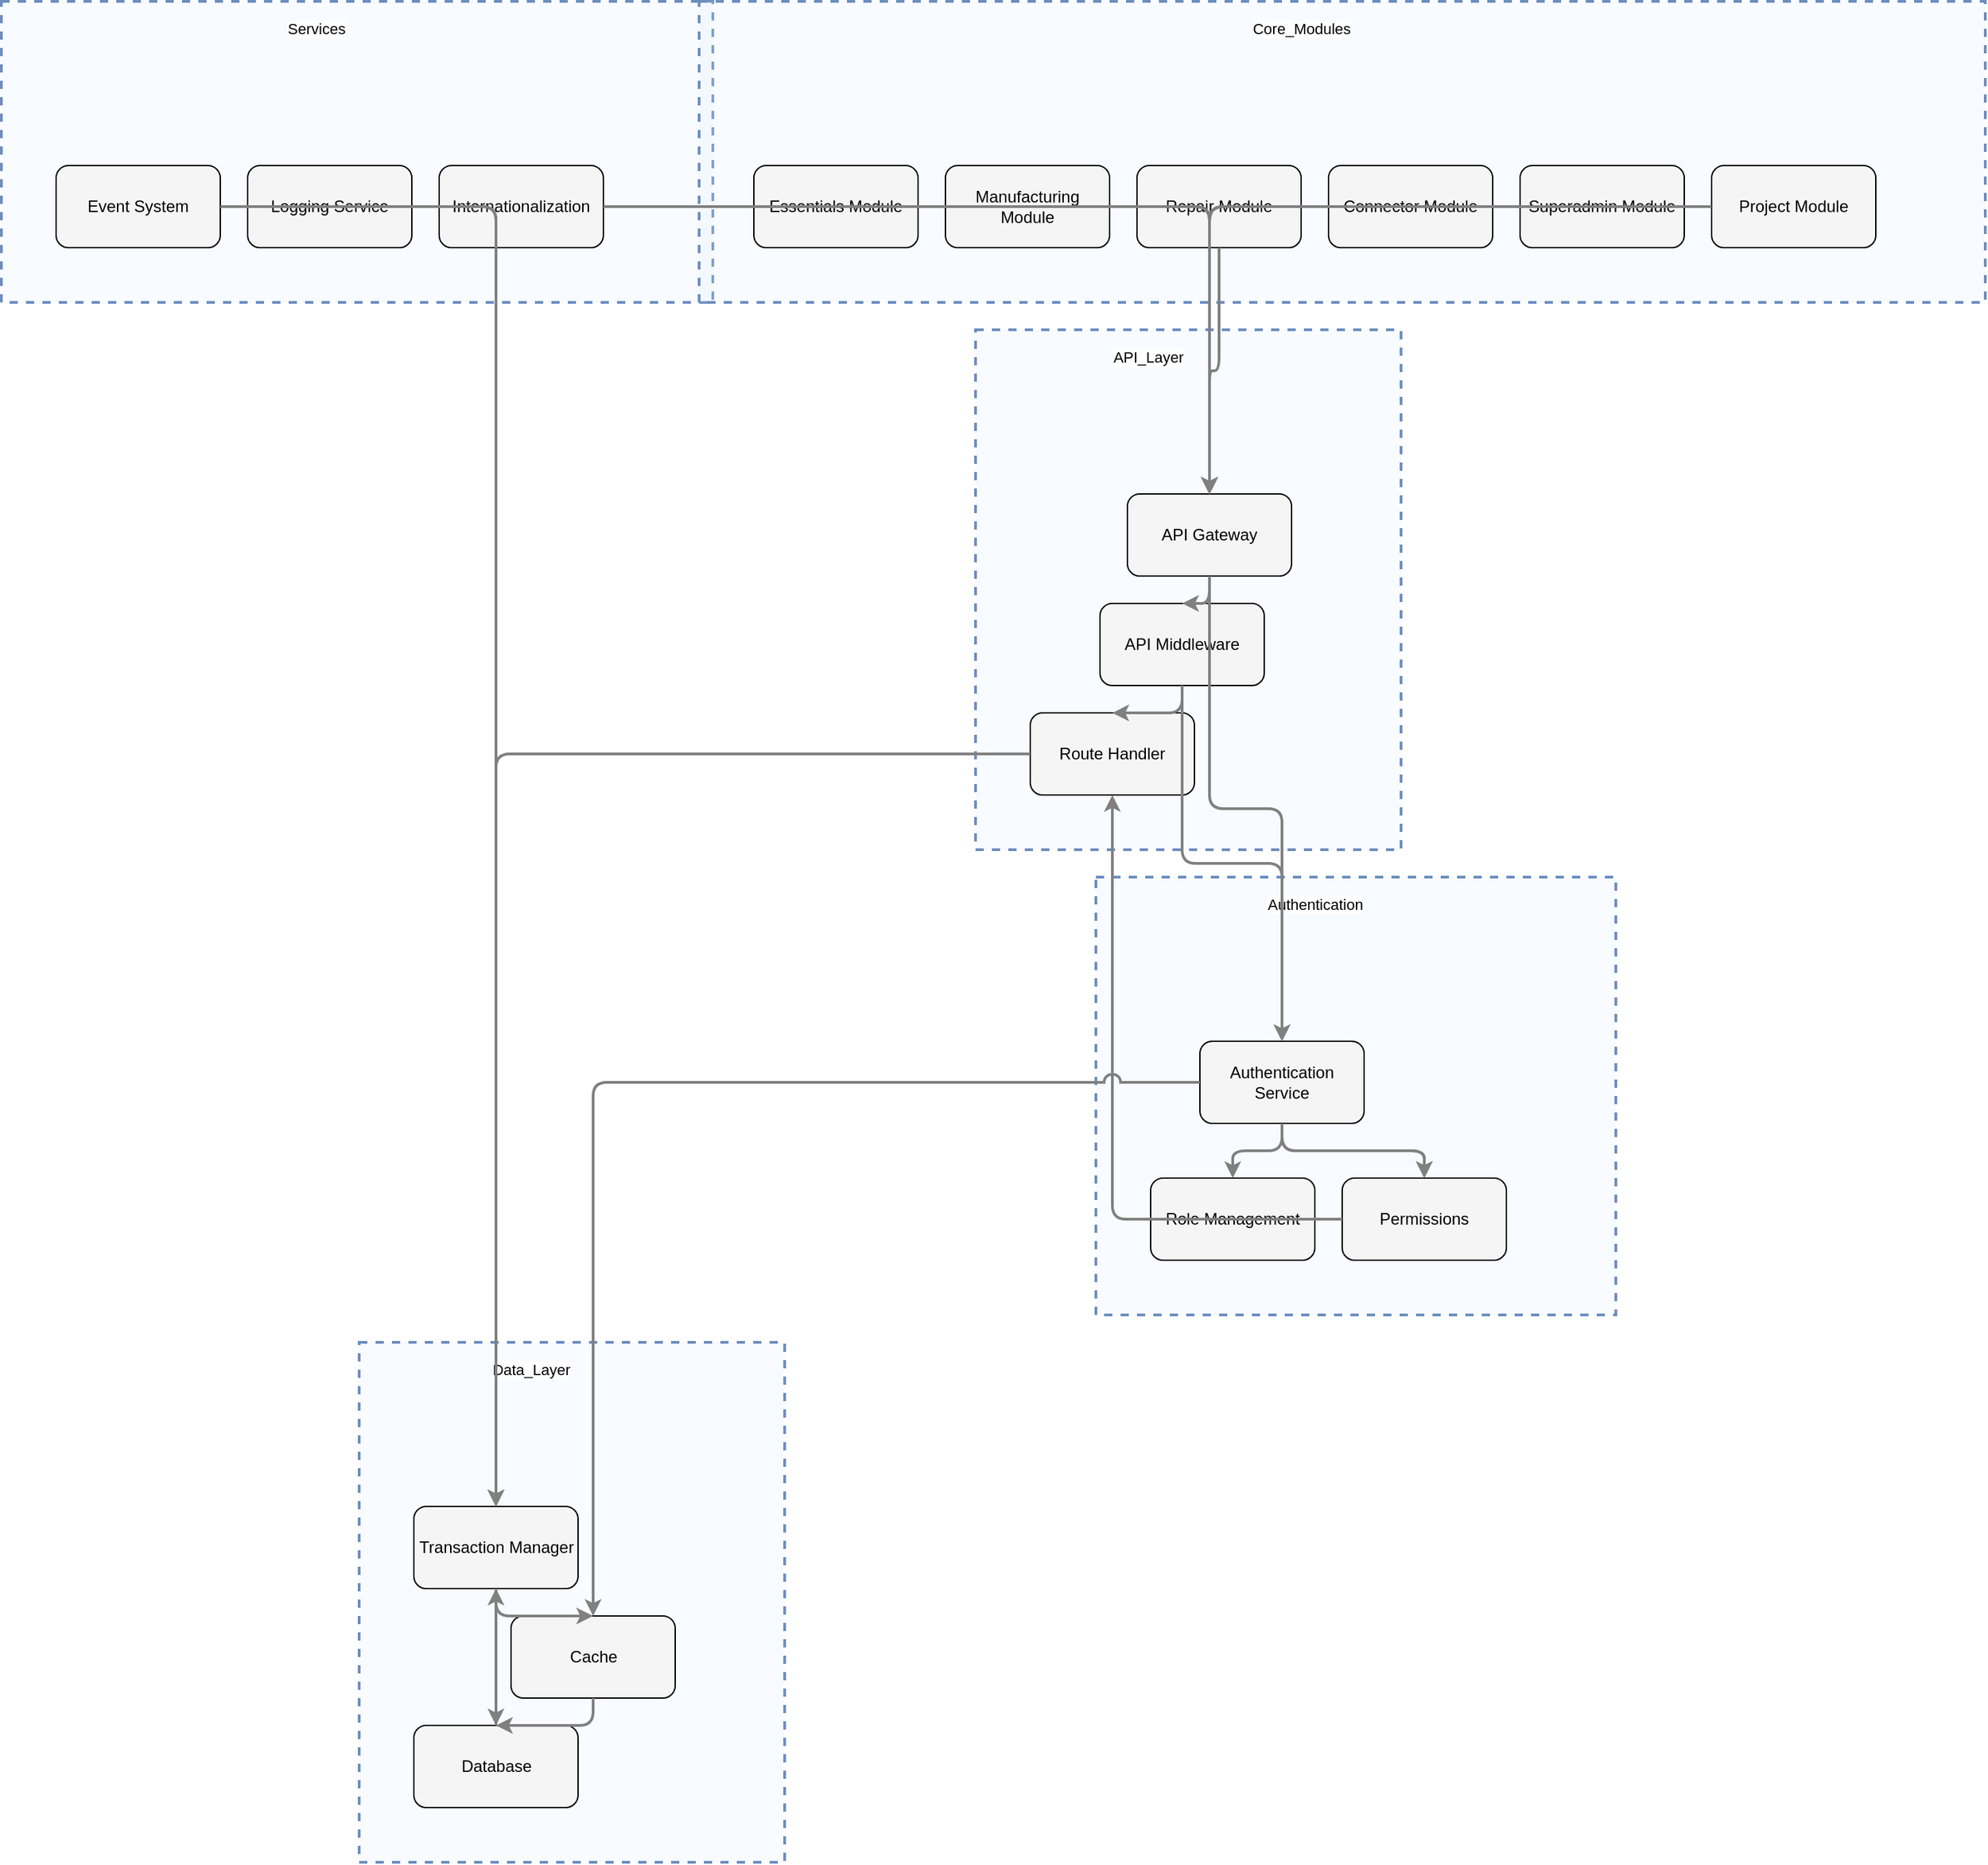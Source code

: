 <?xml version="1.0" encoding="UTF-8"?>
      <mxfile version="14.6.5" type="device">
        <diagram id="codeviz-diagram" name="System Diagram">
          <mxGraphModel dx="1000" dy="1000" grid="1" gridSize="10" guides="1" tooltips="1" connect="1" arrows="1" fold="1" page="1" pageScale="1" pageWidth="1169" pageHeight="827" math="0" shadow="0">
            <root>
              <mxCell id="0"/>
              <mxCell id="1" parent="0"/>
              <mxCell id="Services" value="" style="html=1;whiteSpace=wrap;container=1;fillColor=#dae8fc;strokeColor=#6c8ebf;dashed=1;fillOpacity=20;strokeWidth=2;containerType=none;recursiveResize=0;movable=1;resizable=1;autosize=0;dropTarget=0" vertex="1" parent="1">
                <mxGeometry x="22" y="22" width="520" height="220" as="geometry"/>
              </mxCell>
              <mxCell id="Services_label" value="Services" style="edgeLabel;html=1;align=center;verticalAlign=middle;resizable=0;labelBackgroundColor=white;spacing=5" vertex="1" parent="1">
                <mxGeometry x="30" y="30" width="444" height="24" as="geometry"/>
              </mxCell>
<mxCell id="Data_Layer" value="" style="html=1;whiteSpace=wrap;container=1;fillColor=#dae8fc;strokeColor=#6c8ebf;dashed=1;fillOpacity=20;strokeWidth=2;containerType=none;recursiveResize=0;movable=1;resizable=1;autosize=0;dropTarget=0" vertex="1" parent="1">
                <mxGeometry x="283.5" y="1002" width="311" height="380" as="geometry"/>
              </mxCell>
              <mxCell id="Data_Layer_label" value="Data_Layer" style="edgeLabel;html=1;align=center;verticalAlign=middle;resizable=0;labelBackgroundColor=white;spacing=5" vertex="1" parent="1">
                <mxGeometry x="291.5" y="1010" width="235" height="24" as="geometry"/>
              </mxCell>
<mxCell id="API_Layer" value="" style="html=1;whiteSpace=wrap;container=1;fillColor=#dae8fc;strokeColor=#6c8ebf;dashed=1;fillOpacity=20;strokeWidth=2;containerType=none;recursiveResize=0;movable=1;resizable=1;autosize=0;dropTarget=0" vertex="1" parent="1">
                <mxGeometry x="734" y="262" width="311" height="380" as="geometry"/>
              </mxCell>
              <mxCell id="API_Layer_label" value="API_Layer" style="edgeLabel;html=1;align=center;verticalAlign=middle;resizable=0;labelBackgroundColor=white;spacing=5" vertex="1" parent="1">
                <mxGeometry x="742" y="270" width="235" height="24" as="geometry"/>
              </mxCell>
<mxCell id="Core_Modules" value="" style="html=1;whiteSpace=wrap;container=1;fillColor=#dae8fc;strokeColor=#6c8ebf;dashed=1;fillOpacity=20;strokeWidth=2;containerType=none;recursiveResize=0;movable=1;resizable=1;autosize=0;dropTarget=0" vertex="1" parent="1">
                <mxGeometry x="532" y="22" width="940" height="220" as="geometry"/>
              </mxCell>
              <mxCell id="Core_Modules_label" value="Core_Modules" style="edgeLabel;html=1;align=center;verticalAlign=middle;resizable=0;labelBackgroundColor=white;spacing=5" vertex="1" parent="1">
                <mxGeometry x="540" y="30" width="864" height="24" as="geometry"/>
              </mxCell>
<mxCell id="Authentication" value="" style="html=1;whiteSpace=wrap;container=1;fillColor=#dae8fc;strokeColor=#6c8ebf;dashed=1;fillOpacity=20;strokeWidth=2;containerType=none;recursiveResize=0;movable=1;resizable=1;autosize=0;dropTarget=0" vertex="1" parent="1">
                <mxGeometry x="822" y="662" width="380" height="320" as="geometry"/>
              </mxCell>
              <mxCell id="Authentication_label" value="Authentication" style="edgeLabel;html=1;align=center;verticalAlign=middle;resizable=0;labelBackgroundColor=white;spacing=5" vertex="1" parent="1">
                <mxGeometry x="830" y="670" width="304" height="24" as="geometry"/>
              </mxCell>
              <mxCell id="auth" value="Authentication Service" style="rounded=1;whiteSpace=wrap;html=1;fillColor=#f5f5f5" vertex="1" parent="Authentication">
                    <mxGeometry x="76" y="120" width="120" height="60" as="geometry"/>
                  </mxCell>
<mxCell id="roles" value="Role Management" style="rounded=1;whiteSpace=wrap;html=1;fillColor=#f5f5f5" vertex="1" parent="Authentication">
                    <mxGeometry x="40" y="220" width="120" height="60" as="geometry"/>
                  </mxCell>
<mxCell id="perms" value="Permissions" style="rounded=1;whiteSpace=wrap;html=1;fillColor=#f5f5f5" vertex="1" parent="Authentication">
                    <mxGeometry x="180" y="220" width="120" height="60" as="geometry"/>
                  </mxCell>
<mxCell id="connector" value="Connector Module" style="rounded=1;whiteSpace=wrap;html=1;fillColor=#f5f5f5" vertex="1" parent="Core_Modules">
                    <mxGeometry x="460" y="120" width="120" height="60" as="geometry"/>
                  </mxCell>
<mxCell id="essentials" value="Essentials Module" style="rounded=1;whiteSpace=wrap;html=1;fillColor=#f5f5f5" vertex="1" parent="Core_Modules">
                    <mxGeometry x="40" y="120" width="120" height="60" as="geometry"/>
                  </mxCell>
<mxCell id="manufacturing" value="Manufacturing Module" style="rounded=1;whiteSpace=wrap;html=1;fillColor=#f5f5f5" vertex="1" parent="Core_Modules">
                    <mxGeometry x="180" y="120" width="120" height="60" as="geometry"/>
                  </mxCell>
<mxCell id="project" value="Project Module" style="rounded=1;whiteSpace=wrap;html=1;fillColor=#f5f5f5" vertex="1" parent="Core_Modules">
                    <mxGeometry x="740" y="120" width="120" height="60" as="geometry"/>
                  </mxCell>
<mxCell id="repair" value="Repair Module" style="rounded=1;whiteSpace=wrap;html=1;fillColor=#f5f5f5" vertex="1" parent="Core_Modules">
                    <mxGeometry x="320" y="120" width="120" height="60" as="geometry"/>
                  </mxCell>
<mxCell id="superadmin" value="Superadmin Module" style="rounded=1;whiteSpace=wrap;html=1;fillColor=#f5f5f5" vertex="1" parent="Core_Modules">
                    <mxGeometry x="600" y="120" width="120" height="60" as="geometry"/>
                  </mxCell>
<mxCell id="api" value="API Gateway" style="rounded=1;whiteSpace=wrap;html=1;fillColor=#f5f5f5" vertex="1" parent="API_Layer">
                    <mxGeometry x="111" y="120" width="120" height="60" as="geometry"/>
                  </mxCell>
<mxCell id="middleware" value="API Middleware" style="rounded=1;whiteSpace=wrap;html=1;fillColor=#f5f5f5" vertex="1" parent="API_Layer">
                    <mxGeometry x="91" y="200" width="120" height="60" as="geometry"/>
                  </mxCell>
<mxCell id="routes" value="Route Handler" style="rounded=1;whiteSpace=wrap;html=1;fillColor=#f5f5f5" vertex="1" parent="API_Layer">
                    <mxGeometry x="40" y="280" width="120" height="60" as="geometry"/>
                  </mxCell>
<mxCell id="cache" value="Cache" style="rounded=1;whiteSpace=wrap;html=1;fillColor=#f5f5f5" vertex="1" parent="Data_Layer">
                    <mxGeometry x="111" y="200" width="120" height="60" as="geometry"/>
                  </mxCell>
<mxCell id="db" value="Database" style="rounded=1;whiteSpace=wrap;html=1;fillColor=#f5f5f5" vertex="1" parent="Data_Layer">
                    <mxGeometry x="40" y="280" width="120" height="60" as="geometry"/>
                  </mxCell>
<mxCell id="transactions" value="Transaction Manager" style="rounded=1;whiteSpace=wrap;html=1;fillColor=#f5f5f5" vertex="1" parent="Data_Layer">
                    <mxGeometry x="40" y="120" width="120" height="60" as="geometry"/>
                  </mxCell>
<mxCell id="i18n" value="Internationalization" style="rounded=1;whiteSpace=wrap;html=1;fillColor=#f5f5f5" vertex="1" parent="Services">
                    <mxGeometry x="320" y="120" width="120" height="60" as="geometry"/>
                  </mxCell>
<mxCell id="logging" value="Logging Service" style="rounded=1;whiteSpace=wrap;html=1;fillColor=#f5f5f5" vertex="1" parent="Services">
                    <mxGeometry x="180" y="120" width="120" height="60" as="geometry"/>
                  </mxCell>
<mxCell id="events" value="Event System" style="rounded=1;whiteSpace=wrap;html=1;fillColor=#f5f5f5" vertex="1" parent="Services">
                    <mxGeometry x="40" y="120" width="120" height="60" as="geometry"/>
                  </mxCell>
              <mxCell id="edge-L_auth_roles_0" style="edgeStyle=orthogonalEdgeStyle;rounded=1;orthogonalLoop=1;jettySize=auto;html=1;strokeColor=#808080;strokeWidth=2;jumpStyle=arc;jumpSize=10;spacing=15;labelBackgroundColor=white;labelBorderColor=none" edge="1" parent="1" source="auth" target="roles">
                  <mxGeometry relative="1" as="geometry"/>
                </mxCell>
<mxCell id="edge-L_auth_perms_1" style="edgeStyle=orthogonalEdgeStyle;rounded=1;orthogonalLoop=1;jettySize=auto;html=1;strokeColor=#808080;strokeWidth=2;jumpStyle=arc;jumpSize=10;spacing=15;labelBackgroundColor=white;labelBorderColor=none" edge="1" parent="1" source="auth" target="perms">
                  <mxGeometry relative="1" as="geometry"/>
                </mxCell>
<mxCell id="edge-L_api_middleware_2" style="edgeStyle=orthogonalEdgeStyle;rounded=1;orthogonalLoop=1;jettySize=auto;html=1;strokeColor=#808080;strokeWidth=2;jumpStyle=arc;jumpSize=10;spacing=15;labelBackgroundColor=white;labelBorderColor=none" edge="1" parent="1" source="api" target="middleware">
                  <mxGeometry relative="1" as="geometry"/>
                </mxCell>
<mxCell id="edge-L_middleware_routes_3" style="edgeStyle=orthogonalEdgeStyle;rounded=1;orthogonalLoop=1;jettySize=auto;html=1;strokeColor=#808080;strokeWidth=2;jumpStyle=arc;jumpSize=10;spacing=15;labelBackgroundColor=white;labelBorderColor=none" edge="1" parent="1" source="middleware" target="routes">
                  <mxGeometry relative="1" as="geometry"/>
                </mxCell>
<mxCell id="edge-L_db_transactions_4" style="edgeStyle=orthogonalEdgeStyle;rounded=1;orthogonalLoop=1;jettySize=auto;html=1;strokeColor=#808080;strokeWidth=2;jumpStyle=arc;jumpSize=10;spacing=15;labelBackgroundColor=white;labelBorderColor=none" edge="1" parent="1" source="db" target="transactions">
                  <mxGeometry relative="1" as="geometry"/>
                </mxCell>
<mxCell id="edge-L_cache_db_5" style="edgeStyle=orthogonalEdgeStyle;rounded=1;orthogonalLoop=1;jettySize=auto;html=1;strokeColor=#808080;strokeWidth=2;jumpStyle=arc;jumpSize=10;spacing=15;labelBackgroundColor=white;labelBorderColor=none" edge="1" parent="1" source="cache" target="db">
                  <mxGeometry relative="1" as="geometry"/>
                </mxCell>
<mxCell id="edge-L_connector_api_6" style="edgeStyle=orthogonalEdgeStyle;rounded=1;orthogonalLoop=1;jettySize=auto;html=1;strokeColor=#808080;strokeWidth=2;jumpStyle=arc;jumpSize=10;spacing=15;labelBackgroundColor=white;labelBorderColor=none" edge="1" parent="1" source="connector" target="api">
                  <mxGeometry relative="1" as="geometry"/>
                </mxCell>
<mxCell id="edge-L_essentials_api_7" style="edgeStyle=orthogonalEdgeStyle;rounded=1;orthogonalLoop=1;jettySize=auto;html=1;strokeColor=#808080;strokeWidth=2;jumpStyle=arc;jumpSize=10;spacing=15;labelBackgroundColor=white;labelBorderColor=none" edge="1" parent="1" source="essentials" target="api">
                  <mxGeometry relative="1" as="geometry"/>
                </mxCell>
<mxCell id="edge-L_manufacturing_api_8" style="edgeStyle=orthogonalEdgeStyle;rounded=1;orthogonalLoop=1;jettySize=auto;html=1;strokeColor=#808080;strokeWidth=2;jumpStyle=arc;jumpSize=10;spacing=15;labelBackgroundColor=white;labelBorderColor=none" edge="1" parent="1" source="manufacturing" target="api">
                  <mxGeometry relative="1" as="geometry"/>
                </mxCell>
<mxCell id="edge-L_project_api_9" style="edgeStyle=orthogonalEdgeStyle;rounded=1;orthogonalLoop=1;jettySize=auto;html=1;strokeColor=#808080;strokeWidth=2;jumpStyle=arc;jumpSize=10;spacing=15;labelBackgroundColor=white;labelBorderColor=none" edge="1" parent="1" source="project" target="api">
                  <mxGeometry relative="1" as="geometry"/>
                </mxCell>
<mxCell id="edge-L_repair_api_10" style="edgeStyle=orthogonalEdgeStyle;rounded=1;orthogonalLoop=1;jettySize=auto;html=1;strokeColor=#808080;strokeWidth=2;jumpStyle=arc;jumpSize=10;spacing=15;labelBackgroundColor=white;labelBorderColor=none" edge="1" parent="1" source="repair" target="api">
                  <mxGeometry relative="1" as="geometry"/>
                </mxCell>
<mxCell id="edge-L_superadmin_api_11" style="edgeStyle=orthogonalEdgeStyle;rounded=1;orthogonalLoop=1;jettySize=auto;html=1;strokeColor=#808080;strokeWidth=2;jumpStyle=arc;jumpSize=10;spacing=15;labelBackgroundColor=white;labelBorderColor=none" edge="1" parent="1" source="superadmin" target="api">
                  <mxGeometry relative="1" as="geometry"/>
                </mxCell>
<mxCell id="edge-L_api_auth_12" style="edgeStyle=orthogonalEdgeStyle;rounded=1;orthogonalLoop=1;jettySize=auto;html=1;strokeColor=#808080;strokeWidth=2;jumpStyle=arc;jumpSize=10;spacing=15;labelBackgroundColor=white;labelBorderColor=none" edge="1" parent="1" source="api" target="auth">
                  <mxGeometry relative="1" as="geometry"/>
                </mxCell>
<mxCell id="edge-L_auth_perms_13" style="edgeStyle=orthogonalEdgeStyle;rounded=1;orthogonalLoop=1;jettySize=auto;html=1;strokeColor=#808080;strokeWidth=2;jumpStyle=arc;jumpSize=10;spacing=15;labelBackgroundColor=white;labelBorderColor=none" edge="1" parent="1" source="auth" target="perms">
                  <mxGeometry relative="1" as="geometry"/>
                </mxCell>
<mxCell id="edge-L_perms_routes_14" style="edgeStyle=orthogonalEdgeStyle;rounded=1;orthogonalLoop=1;jettySize=auto;html=1;strokeColor=#808080;strokeWidth=2;jumpStyle=arc;jumpSize=10;spacing=15;labelBackgroundColor=white;labelBorderColor=none" edge="1" parent="1" source="perms" target="routes">
                  <mxGeometry relative="1" as="geometry"/>
                </mxCell>
<mxCell id="edge-L_routes_transactions_15" style="edgeStyle=orthogonalEdgeStyle;rounded=1;orthogonalLoop=1;jettySize=auto;html=1;strokeColor=#808080;strokeWidth=2;jumpStyle=arc;jumpSize=10;spacing=15;labelBackgroundColor=white;labelBorderColor=none" edge="1" parent="1" source="routes" target="transactions">
                  <mxGeometry relative="1" as="geometry"/>
                </mxCell>
<mxCell id="edge-L_transactions_db_16" style="edgeStyle=orthogonalEdgeStyle;rounded=1;orthogonalLoop=1;jettySize=auto;html=1;strokeColor=#808080;strokeWidth=2;jumpStyle=arc;jumpSize=10;spacing=15;labelBackgroundColor=white;labelBorderColor=none" edge="1" parent="1" source="transactions" target="db">
                  <mxGeometry relative="1" as="geometry"/>
                </mxCell>
<mxCell id="edge-L_transactions_cache_17" style="edgeStyle=orthogonalEdgeStyle;rounded=1;orthogonalLoop=1;jettySize=auto;html=1;strokeColor=#808080;strokeWidth=2;jumpStyle=arc;jumpSize=10;spacing=15;labelBackgroundColor=white;labelBorderColor=none" edge="1" parent="1" source="transactions" target="cache">
                  <mxGeometry relative="1" as="geometry"/>
                </mxCell>
<mxCell id="edge-L_i18n_api_18" style="edgeStyle=orthogonalEdgeStyle;rounded=1;orthogonalLoop=1;jettySize=auto;html=1;strokeColor=#808080;strokeWidth=2;jumpStyle=arc;jumpSize=10;spacing=15;labelBackgroundColor=white;labelBorderColor=none" edge="1" parent="1" source="i18n" target="api">
                  <mxGeometry relative="1" as="geometry"/>
                </mxCell>
<mxCell id="edge-L_logging_transactions_19" style="edgeStyle=orthogonalEdgeStyle;rounded=1;orthogonalLoop=1;jettySize=auto;html=1;strokeColor=#808080;strokeWidth=2;jumpStyle=arc;jumpSize=10;spacing=15;labelBackgroundColor=white;labelBorderColor=none" edge="1" parent="1" source="logging" target="transactions">
                  <mxGeometry relative="1" as="geometry"/>
                </mxCell>
<mxCell id="edge-L_events_transactions_20" style="edgeStyle=orthogonalEdgeStyle;rounded=1;orthogonalLoop=1;jettySize=auto;html=1;strokeColor=#808080;strokeWidth=2;jumpStyle=arc;jumpSize=10;spacing=15;labelBackgroundColor=white;labelBorderColor=none" edge="1" parent="1" source="events" target="transactions">
                  <mxGeometry relative="1" as="geometry"/>
                </mxCell>
<mxCell id="edge-L_middleware_auth_21" style="edgeStyle=orthogonalEdgeStyle;rounded=1;orthogonalLoop=1;jettySize=auto;html=1;strokeColor=#808080;strokeWidth=2;jumpStyle=arc;jumpSize=10;spacing=15;labelBackgroundColor=white;labelBorderColor=none" edge="1" parent="1" source="middleware" target="auth">
                  <mxGeometry relative="1" as="geometry"/>
                </mxCell>
<mxCell id="edge-L_auth_cache_22" style="edgeStyle=orthogonalEdgeStyle;rounded=1;orthogonalLoop=1;jettySize=auto;html=1;strokeColor=#808080;strokeWidth=2;jumpStyle=arc;jumpSize=10;spacing=15;labelBackgroundColor=white;labelBorderColor=none" edge="1" parent="1" source="auth" target="cache">
                  <mxGeometry relative="1" as="geometry"/>
                </mxCell>
            </root>
          </mxGraphModel>
        </diagram>
      </mxfile>
